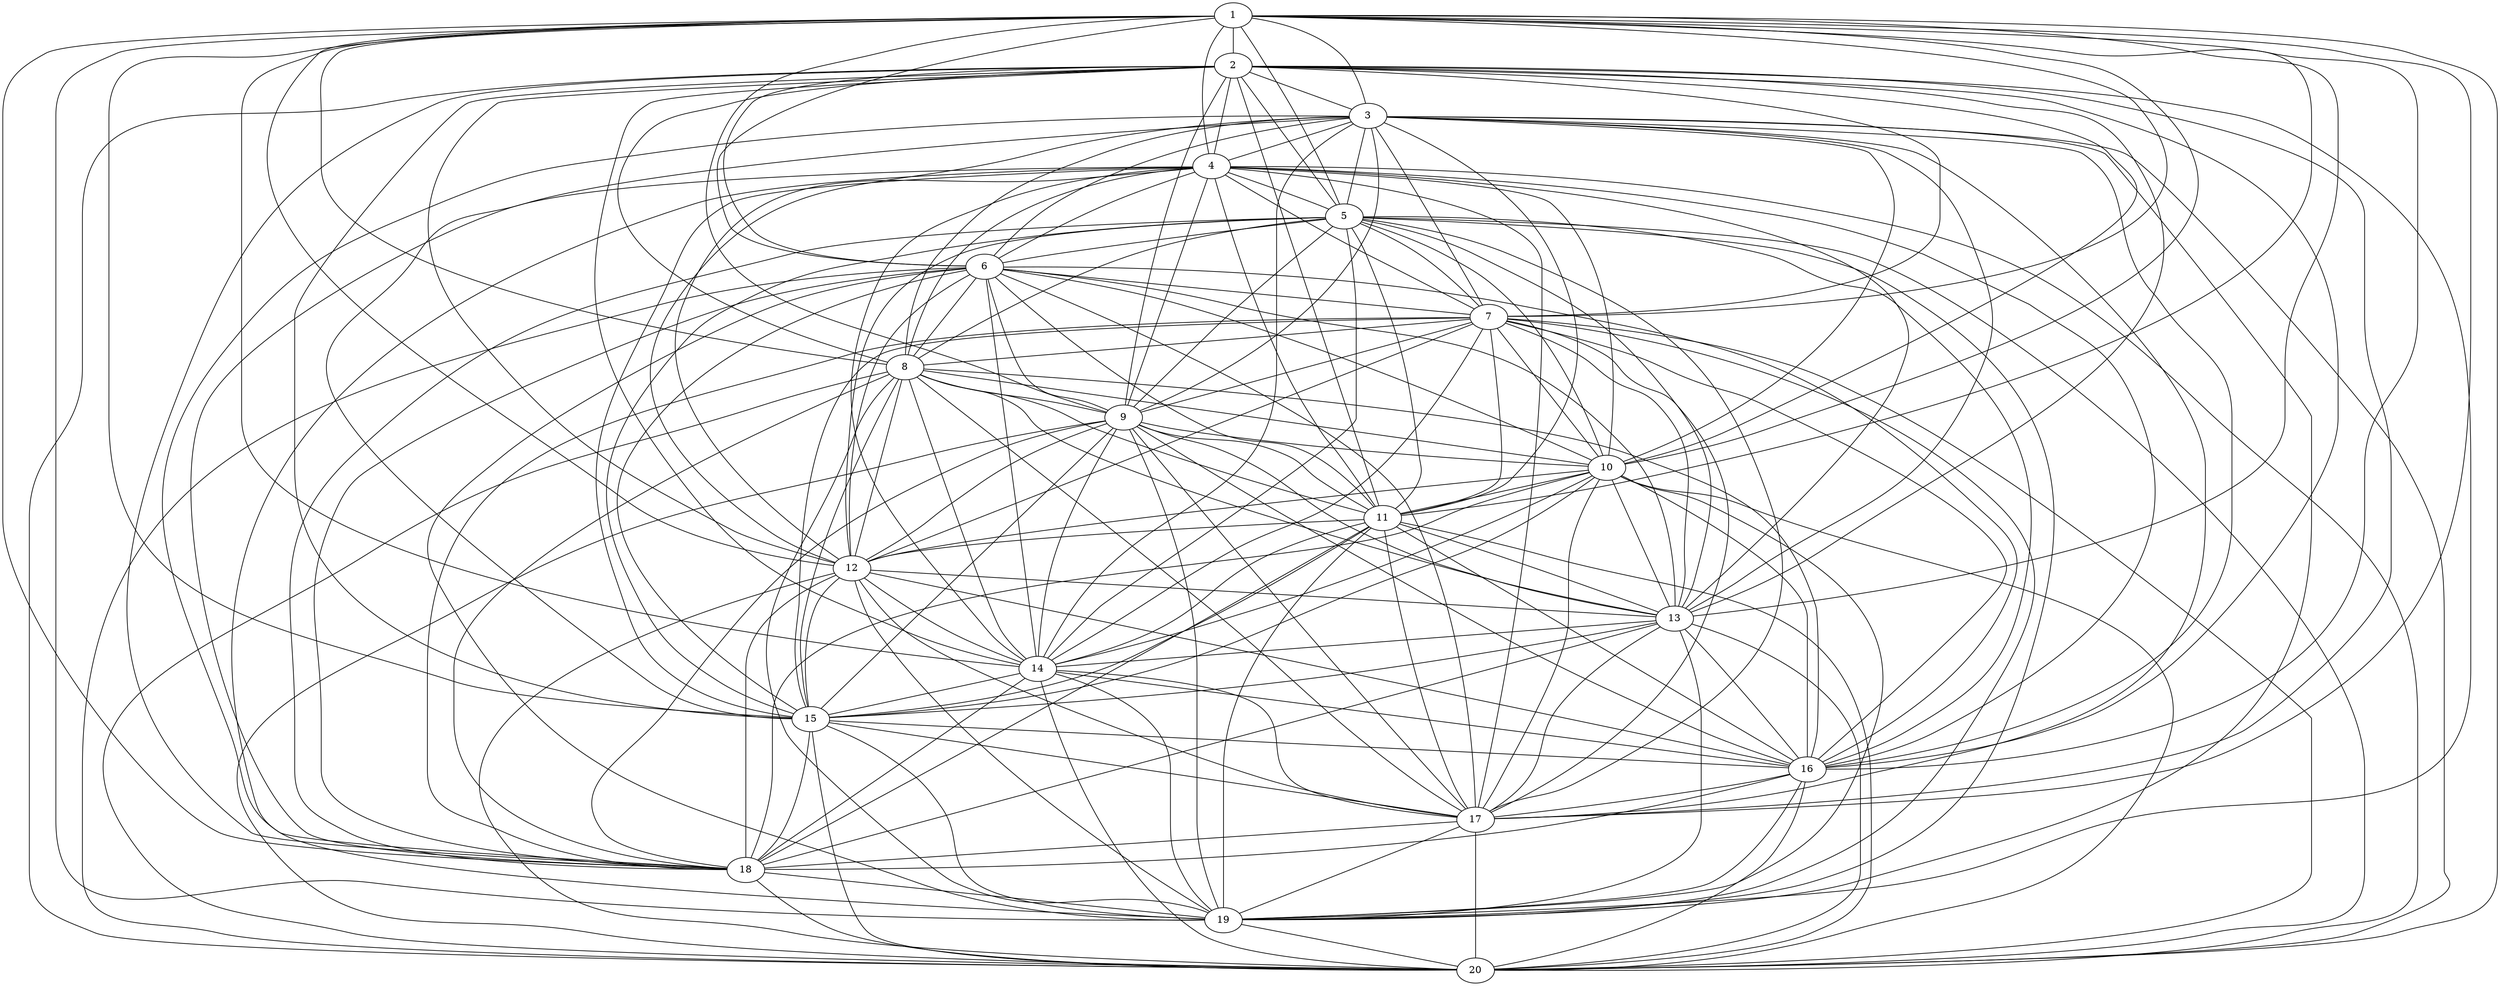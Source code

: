 graph G {
    1 -- 2 [len= 3]
    1 -- 3 [len= 1]
    1 -- 4 [len= 1]
    1 -- 5 [len= 2]
    1 -- 6 [len= 2]
    1 -- 7 [len= 2]
    1 -- 8 [len= 3]
    1 -- 9 [len= 2]
    1 -- 10 [len= 2]
    1 -- 11 [len= 2]
    1 -- 12 [len= 2]
    1 -- 13 [len= 2]
    1 -- 14 [len= 1]
    1 -- 15 [len= 1]
    1 -- 16 [len= 1]
    1 -- 17 [len= 2]
    1 -- 18 [len= 2]
    1 -- 19 [len= 2]
    1 -- 20 [len= 2]
    2 -- 3 [len= 3]
    2 -- 4 [len= 3]
    2 -- 5 [len= 1]
    2 -- 6 [len= 3]
    2 -- 7 [len= 3]
    2 -- 8 [len= 2]
    2 -- 9 [len= 4]
    2 -- 10 [len= 1]
    2 -- 11 [len= 4]
    2 -- 12 [len= 1]
    2 -- 13 [len= 1]
    2 -- 14 [len= 3]
    2 -- 15 [len= 2]
    2 -- 16 [len= 3]
    2 -- 17 [len= 3]
    2 -- 18 [len= 1]
    2 -- 19 [len= 1]
    2 -- 20 [len= 3]
    3 -- 4 [len= 1]
    3 -- 5 [len= 3]
    3 -- 6 [len= 2]
    3 -- 7 [len= 2]
    3 -- 8 [len= 3]
    3 -- 9 [len= 2]
    3 -- 10 [len= 3]
    3 -- 11 [len= 2]
    3 -- 12 [len= 3]
    3 -- 13 [len= 3]
    3 -- 14 [len= 2]
    3 -- 15 [len= 1]
    3 -- 16 [len= 2]
    3 -- 17 [len= 2]
    3 -- 18 [len= 3]
    3 -- 19 [len= 3]
    3 -- 20 [len= 2]
    4 -- 5 [len= 3]
    4 -- 6 [len= 2]
    4 -- 7 [len= 1]
    4 -- 8 [len= 3]
    4 -- 9 [len= 2]
    4 -- 10 [len= 3]
    4 -- 11 [len= 2]
    4 -- 12 [len= 3]
    4 -- 13 [len= 3]
    4 -- 14 [len= 2]
    4 -- 15 [len= 1]
    4 -- 16 [len= 2]
    4 -- 17 [len= 2]
    4 -- 18 [len= 3]
    4 -- 19 [len= 3]
    4 -- 20 [len= 2]
    5 -- 6 [len= 3]
    5 -- 7 [len= 3]
    5 -- 8 [len= 1]
    5 -- 9 [len= 4]
    5 -- 10 [len= 1]
    5 -- 11 [len= 4]
    5 -- 12 [len= 1]
    5 -- 13 [len= 1]
    5 -- 14 [len= 3]
    5 -- 15 [len= 2]
    5 -- 16 [len= 3]
    5 -- 17 [len= 3]
    5 -- 18 [len= 1]
    5 -- 19 [len= 1]
    5 -- 20 [len= 3]
    6 -- 7 [len= 2]
    6 -- 8 [len= 3]
    6 -- 9 [len= 2]
    6 -- 10 [len= 3]
    6 -- 11 [len= 1]
    6 -- 12 [len= 3]
    6 -- 13 [len= 3]
    6 -- 14 [len= 1]
    6 -- 15 [len= 2]
    6 -- 16 [len= 1]
    6 -- 17 [len= 1]
    6 -- 18 [len= 3]
    6 -- 19 [len= 3]
    6 -- 20 [len= 1]
    7 -- 8 [len= 3]
    7 -- 9 [len= 2]
    7 -- 10 [len= 3]
    7 -- 11 [len= 2]
    7 -- 12 [len= 3]
    7 -- 13 [len= 3]
    7 -- 14 [len= 2]
    7 -- 15 [len= 1]
    7 -- 16 [len= 2]
    7 -- 17 [len= 2]
    7 -- 18 [len= 3]
    7 -- 19 [len= 3]
    7 -- 20 [len= 2]
    8 -- 9 [len= 4]
    8 -- 10 [len= 1]
    8 -- 11 [len= 4]
    8 -- 12 [len= 1]
    8 -- 13 [len= 1]
    8 -- 14 [len= 3]
    8 -- 15 [len= 2]
    8 -- 16 [len= 3]
    8 -- 17 [len= 3]
    8 -- 18 [len= 1]
    8 -- 19 [len= 1]
    8 -- 20 [len= 3]
    9 -- 10 [len= 3]
    9 -- 11 [len= 1]
    9 -- 12 [len= 3]
    9 -- 13 [len= 4]
    9 -- 14 [len= 1]
    9 -- 15 [len= 2]
    9 -- 16 [len= 1]
    9 -- 17 [len= 1]
    9 -- 18 [len= 4]
    9 -- 19 [len= 3]
    9 -- 20 [len= 1]
    10 -- 11 [len= 3]
    10 -- 12 [len= 1]
    10 -- 13 [len= 1]
    10 -- 14 [len= 3]
    10 -- 15 [len= 2]
    10 -- 16 [len= 3]
    10 -- 17 [len= 3]
    10 -- 18 [len= 1]
    10 -- 19 [len= 1]
    10 -- 20 [len= 3]
    11 -- 12 [len= 3]
    11 -- 13 [len= 4]
    11 -- 14 [len= 1]
    11 -- 15 [len= 2]
    11 -- 16 [len= 1]
    11 -- 17 [len= 1]
    11 -- 18 [len= 4]
    11 -- 19 [len= 3]
    11 -- 20 [len= 1]
    12 -- 13 [len= 1]
    12 -- 14 [len= 3]
    12 -- 15 [len= 2]
    12 -- 16 [len= 3]
    12 -- 17 [len= 3]
    12 -- 18 [len= 1]
    12 -- 19 [len= 1]
    12 -- 20 [len= 3]
    13 -- 14 [len= 3]
    13 -- 15 [len= 2]
    13 -- 16 [len= 3]
    13 -- 17 [len= 3]
    13 -- 18 [len= 1]
    13 -- 19 [len= 1]
    13 -- 20 [len= 3]
    14 -- 15 [len= 2]
    14 -- 16 [len= 1]
    14 -- 17 [len= 1]
    14 -- 18 [len= 3]
    14 -- 19 [len= 3]
    14 -- 20 [len= 1]
    15 -- 16 [len= 2]
    15 -- 17 [len= 2]
    15 -- 18 [len= 2]
    15 -- 19 [len= 2]
    15 -- 20 [len= 2]
    16 -- 17 [len= 1]
    16 -- 18 [len= 3]
    16 -- 19 [len= 3]
    16 -- 20 [len= 1]
    17 -- 18 [len= 3]
    17 -- 19 [len= 3]
    17 -- 20 [len= 1]
    18 -- 19 [len= 1]
    18 -- 20 [len= 3]
    19 -- 20 [len= 3]
}
